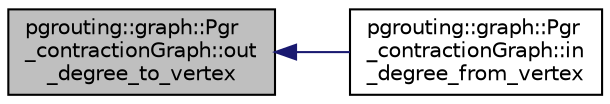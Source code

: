 digraph "pgrouting::graph::Pgr_contractionGraph::out_degree_to_vertex"
{
  edge [fontname="Helvetica",fontsize="10",labelfontname="Helvetica",labelfontsize="10"];
  node [fontname="Helvetica",fontsize="10",shape=record];
  rankdir="LR";
  Node272 [label="pgrouting::graph::Pgr\l_contractionGraph::out\l_degree_to_vertex",height=0.2,width=0.4,color="black", fillcolor="grey75", style="filled", fontcolor="black"];
  Node272 -> Node273 [dir="back",color="midnightblue",fontsize="10",style="solid",fontname="Helvetica"];
  Node273 [label="pgrouting::graph::Pgr\l_contractionGraph::in\l_degree_from_vertex",height=0.2,width=0.4,color="black", fillcolor="white", style="filled",URL="$classpgrouting_1_1graph_1_1Pgr__contractionGraph.html#a50eafbebc9b5e056cd81033251eddb0b",tooltip="The number of edges from neighbor to vertex. "];
}

